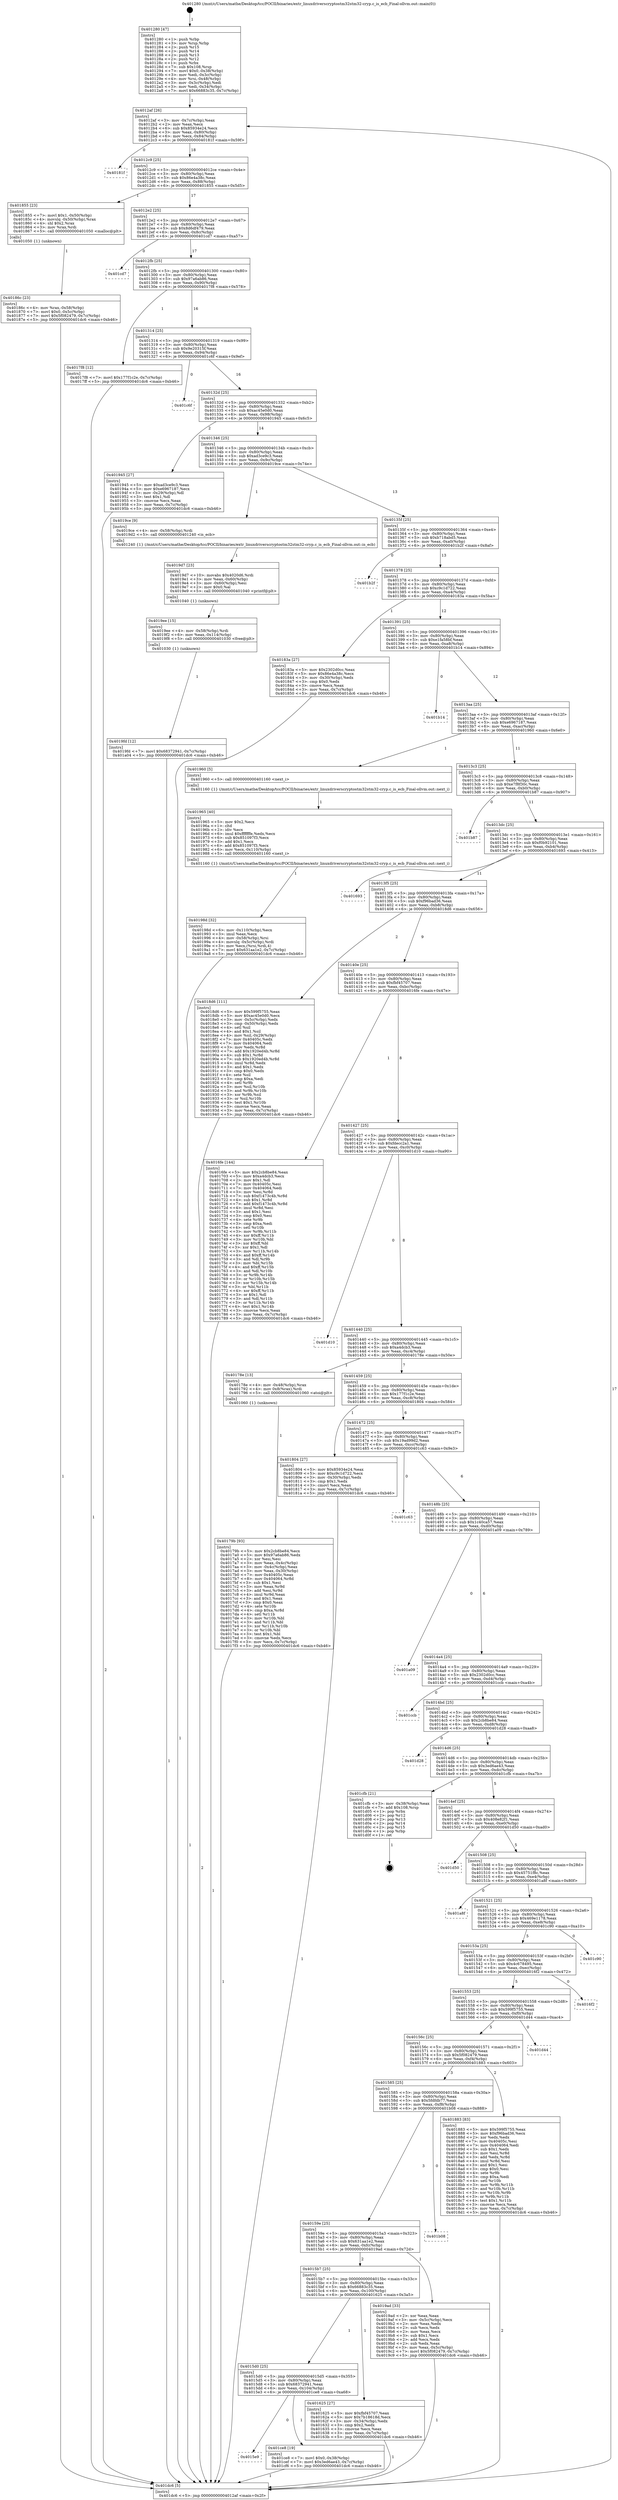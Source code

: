 digraph "0x401280" {
  label = "0x401280 (/mnt/c/Users/mathe/Desktop/tcc/POCII/binaries/extr_linuxdriverscryptostm32stm32-cryp.c_is_ecb_Final-ollvm.out::main(0))"
  labelloc = "t"
  node[shape=record]

  Entry [label="",width=0.3,height=0.3,shape=circle,fillcolor=black,style=filled]
  "0x4012af" [label="{
     0x4012af [26]\l
     | [instrs]\l
     &nbsp;&nbsp;0x4012af \<+3\>: mov -0x7c(%rbp),%eax\l
     &nbsp;&nbsp;0x4012b2 \<+2\>: mov %eax,%ecx\l
     &nbsp;&nbsp;0x4012b4 \<+6\>: sub $0x85934e24,%ecx\l
     &nbsp;&nbsp;0x4012ba \<+3\>: mov %eax,-0x80(%rbp)\l
     &nbsp;&nbsp;0x4012bd \<+6\>: mov %ecx,-0x84(%rbp)\l
     &nbsp;&nbsp;0x4012c3 \<+6\>: je 000000000040181f \<main+0x59f\>\l
  }"]
  "0x40181f" [label="{
     0x40181f\l
  }", style=dashed]
  "0x4012c9" [label="{
     0x4012c9 [25]\l
     | [instrs]\l
     &nbsp;&nbsp;0x4012c9 \<+5\>: jmp 00000000004012ce \<main+0x4e\>\l
     &nbsp;&nbsp;0x4012ce \<+3\>: mov -0x80(%rbp),%eax\l
     &nbsp;&nbsp;0x4012d1 \<+5\>: sub $0x86e4a38c,%eax\l
     &nbsp;&nbsp;0x4012d6 \<+6\>: mov %eax,-0x88(%rbp)\l
     &nbsp;&nbsp;0x4012dc \<+6\>: je 0000000000401855 \<main+0x5d5\>\l
  }"]
  Exit [label="",width=0.3,height=0.3,shape=circle,fillcolor=black,style=filled,peripheries=2]
  "0x401855" [label="{
     0x401855 [23]\l
     | [instrs]\l
     &nbsp;&nbsp;0x401855 \<+7\>: movl $0x1,-0x50(%rbp)\l
     &nbsp;&nbsp;0x40185c \<+4\>: movslq -0x50(%rbp),%rax\l
     &nbsp;&nbsp;0x401860 \<+4\>: shl $0x2,%rax\l
     &nbsp;&nbsp;0x401864 \<+3\>: mov %rax,%rdi\l
     &nbsp;&nbsp;0x401867 \<+5\>: call 0000000000401050 \<malloc@plt\>\l
     | [calls]\l
     &nbsp;&nbsp;0x401050 \{1\} (unknown)\l
  }"]
  "0x4012e2" [label="{
     0x4012e2 [25]\l
     | [instrs]\l
     &nbsp;&nbsp;0x4012e2 \<+5\>: jmp 00000000004012e7 \<main+0x67\>\l
     &nbsp;&nbsp;0x4012e7 \<+3\>: mov -0x80(%rbp),%eax\l
     &nbsp;&nbsp;0x4012ea \<+5\>: sub $0x8d6df479,%eax\l
     &nbsp;&nbsp;0x4012ef \<+6\>: mov %eax,-0x8c(%rbp)\l
     &nbsp;&nbsp;0x4012f5 \<+6\>: je 0000000000401cd7 \<main+0xa57\>\l
  }"]
  "0x4015e9" [label="{
     0x4015e9\l
  }", style=dashed]
  "0x401cd7" [label="{
     0x401cd7\l
  }", style=dashed]
  "0x4012fb" [label="{
     0x4012fb [25]\l
     | [instrs]\l
     &nbsp;&nbsp;0x4012fb \<+5\>: jmp 0000000000401300 \<main+0x80\>\l
     &nbsp;&nbsp;0x401300 \<+3\>: mov -0x80(%rbp),%eax\l
     &nbsp;&nbsp;0x401303 \<+5\>: sub $0x97a6ab86,%eax\l
     &nbsp;&nbsp;0x401308 \<+6\>: mov %eax,-0x90(%rbp)\l
     &nbsp;&nbsp;0x40130e \<+6\>: je 00000000004017f8 \<main+0x578\>\l
  }"]
  "0x401ce8" [label="{
     0x401ce8 [19]\l
     | [instrs]\l
     &nbsp;&nbsp;0x401ce8 \<+7\>: movl $0x0,-0x38(%rbp)\l
     &nbsp;&nbsp;0x401cef \<+7\>: movl $0x3ed6ae43,-0x7c(%rbp)\l
     &nbsp;&nbsp;0x401cf6 \<+5\>: jmp 0000000000401dc6 \<main+0xb46\>\l
  }"]
  "0x4017f8" [label="{
     0x4017f8 [12]\l
     | [instrs]\l
     &nbsp;&nbsp;0x4017f8 \<+7\>: movl $0x177f1c2e,-0x7c(%rbp)\l
     &nbsp;&nbsp;0x4017ff \<+5\>: jmp 0000000000401dc6 \<main+0xb46\>\l
  }"]
  "0x401314" [label="{
     0x401314 [25]\l
     | [instrs]\l
     &nbsp;&nbsp;0x401314 \<+5\>: jmp 0000000000401319 \<main+0x99\>\l
     &nbsp;&nbsp;0x401319 \<+3\>: mov -0x80(%rbp),%eax\l
     &nbsp;&nbsp;0x40131c \<+5\>: sub $0x9e20315f,%eax\l
     &nbsp;&nbsp;0x401321 \<+6\>: mov %eax,-0x94(%rbp)\l
     &nbsp;&nbsp;0x401327 \<+6\>: je 0000000000401c6f \<main+0x9ef\>\l
  }"]
  "0x4019fd" [label="{
     0x4019fd [12]\l
     | [instrs]\l
     &nbsp;&nbsp;0x4019fd \<+7\>: movl $0x68372941,-0x7c(%rbp)\l
     &nbsp;&nbsp;0x401a04 \<+5\>: jmp 0000000000401dc6 \<main+0xb46\>\l
  }"]
  "0x401c6f" [label="{
     0x401c6f\l
  }", style=dashed]
  "0x40132d" [label="{
     0x40132d [25]\l
     | [instrs]\l
     &nbsp;&nbsp;0x40132d \<+5\>: jmp 0000000000401332 \<main+0xb2\>\l
     &nbsp;&nbsp;0x401332 \<+3\>: mov -0x80(%rbp),%eax\l
     &nbsp;&nbsp;0x401335 \<+5\>: sub $0xac45e0d0,%eax\l
     &nbsp;&nbsp;0x40133a \<+6\>: mov %eax,-0x98(%rbp)\l
     &nbsp;&nbsp;0x401340 \<+6\>: je 0000000000401945 \<main+0x6c5\>\l
  }"]
  "0x4019ee" [label="{
     0x4019ee [15]\l
     | [instrs]\l
     &nbsp;&nbsp;0x4019ee \<+4\>: mov -0x58(%rbp),%rdi\l
     &nbsp;&nbsp;0x4019f2 \<+6\>: mov %eax,-0x114(%rbp)\l
     &nbsp;&nbsp;0x4019f8 \<+5\>: call 0000000000401030 \<free@plt\>\l
     | [calls]\l
     &nbsp;&nbsp;0x401030 \{1\} (unknown)\l
  }"]
  "0x401945" [label="{
     0x401945 [27]\l
     | [instrs]\l
     &nbsp;&nbsp;0x401945 \<+5\>: mov $0xad3ce9c3,%eax\l
     &nbsp;&nbsp;0x40194a \<+5\>: mov $0xe6967187,%ecx\l
     &nbsp;&nbsp;0x40194f \<+3\>: mov -0x29(%rbp),%dl\l
     &nbsp;&nbsp;0x401952 \<+3\>: test $0x1,%dl\l
     &nbsp;&nbsp;0x401955 \<+3\>: cmovne %ecx,%eax\l
     &nbsp;&nbsp;0x401958 \<+3\>: mov %eax,-0x7c(%rbp)\l
     &nbsp;&nbsp;0x40195b \<+5\>: jmp 0000000000401dc6 \<main+0xb46\>\l
  }"]
  "0x401346" [label="{
     0x401346 [25]\l
     | [instrs]\l
     &nbsp;&nbsp;0x401346 \<+5\>: jmp 000000000040134b \<main+0xcb\>\l
     &nbsp;&nbsp;0x40134b \<+3\>: mov -0x80(%rbp),%eax\l
     &nbsp;&nbsp;0x40134e \<+5\>: sub $0xad3ce9c3,%eax\l
     &nbsp;&nbsp;0x401353 \<+6\>: mov %eax,-0x9c(%rbp)\l
     &nbsp;&nbsp;0x401359 \<+6\>: je 00000000004019ce \<main+0x74e\>\l
  }"]
  "0x4019d7" [label="{
     0x4019d7 [23]\l
     | [instrs]\l
     &nbsp;&nbsp;0x4019d7 \<+10\>: movabs $0x4020d6,%rdi\l
     &nbsp;&nbsp;0x4019e1 \<+3\>: mov %eax,-0x60(%rbp)\l
     &nbsp;&nbsp;0x4019e4 \<+3\>: mov -0x60(%rbp),%esi\l
     &nbsp;&nbsp;0x4019e7 \<+2\>: mov $0x0,%al\l
     &nbsp;&nbsp;0x4019e9 \<+5\>: call 0000000000401040 \<printf@plt\>\l
     | [calls]\l
     &nbsp;&nbsp;0x401040 \{1\} (unknown)\l
  }"]
  "0x4019ce" [label="{
     0x4019ce [9]\l
     | [instrs]\l
     &nbsp;&nbsp;0x4019ce \<+4\>: mov -0x58(%rbp),%rdi\l
     &nbsp;&nbsp;0x4019d2 \<+5\>: call 0000000000401240 \<is_ecb\>\l
     | [calls]\l
     &nbsp;&nbsp;0x401240 \{1\} (/mnt/c/Users/mathe/Desktop/tcc/POCII/binaries/extr_linuxdriverscryptostm32stm32-cryp.c_is_ecb_Final-ollvm.out::is_ecb)\l
  }"]
  "0x40135f" [label="{
     0x40135f [25]\l
     | [instrs]\l
     &nbsp;&nbsp;0x40135f \<+5\>: jmp 0000000000401364 \<main+0xe4\>\l
     &nbsp;&nbsp;0x401364 \<+3\>: mov -0x80(%rbp),%eax\l
     &nbsp;&nbsp;0x401367 \<+5\>: sub $0xb718abd5,%eax\l
     &nbsp;&nbsp;0x40136c \<+6\>: mov %eax,-0xa0(%rbp)\l
     &nbsp;&nbsp;0x401372 \<+6\>: je 0000000000401b2f \<main+0x8af\>\l
  }"]
  "0x40198d" [label="{
     0x40198d [32]\l
     | [instrs]\l
     &nbsp;&nbsp;0x40198d \<+6\>: mov -0x110(%rbp),%ecx\l
     &nbsp;&nbsp;0x401993 \<+3\>: imul %eax,%ecx\l
     &nbsp;&nbsp;0x401996 \<+4\>: mov -0x58(%rbp),%rsi\l
     &nbsp;&nbsp;0x40199a \<+4\>: movslq -0x5c(%rbp),%rdi\l
     &nbsp;&nbsp;0x40199e \<+3\>: mov %ecx,(%rsi,%rdi,4)\l
     &nbsp;&nbsp;0x4019a1 \<+7\>: movl $0x631aa1e2,-0x7c(%rbp)\l
     &nbsp;&nbsp;0x4019a8 \<+5\>: jmp 0000000000401dc6 \<main+0xb46\>\l
  }"]
  "0x401b2f" [label="{
     0x401b2f\l
  }", style=dashed]
  "0x401378" [label="{
     0x401378 [25]\l
     | [instrs]\l
     &nbsp;&nbsp;0x401378 \<+5\>: jmp 000000000040137d \<main+0xfd\>\l
     &nbsp;&nbsp;0x40137d \<+3\>: mov -0x80(%rbp),%eax\l
     &nbsp;&nbsp;0x401380 \<+5\>: sub $0xc9c1d722,%eax\l
     &nbsp;&nbsp;0x401385 \<+6\>: mov %eax,-0xa4(%rbp)\l
     &nbsp;&nbsp;0x40138b \<+6\>: je 000000000040183a \<main+0x5ba\>\l
  }"]
  "0x401965" [label="{
     0x401965 [40]\l
     | [instrs]\l
     &nbsp;&nbsp;0x401965 \<+5\>: mov $0x2,%ecx\l
     &nbsp;&nbsp;0x40196a \<+1\>: cltd\l
     &nbsp;&nbsp;0x40196b \<+2\>: idiv %ecx\l
     &nbsp;&nbsp;0x40196d \<+6\>: imul $0xfffffffe,%edx,%ecx\l
     &nbsp;&nbsp;0x401973 \<+6\>: sub $0x851097f3,%ecx\l
     &nbsp;&nbsp;0x401979 \<+3\>: add $0x1,%ecx\l
     &nbsp;&nbsp;0x40197c \<+6\>: add $0x851097f3,%ecx\l
     &nbsp;&nbsp;0x401982 \<+6\>: mov %ecx,-0x110(%rbp)\l
     &nbsp;&nbsp;0x401988 \<+5\>: call 0000000000401160 \<next_i\>\l
     | [calls]\l
     &nbsp;&nbsp;0x401160 \{1\} (/mnt/c/Users/mathe/Desktop/tcc/POCII/binaries/extr_linuxdriverscryptostm32stm32-cryp.c_is_ecb_Final-ollvm.out::next_i)\l
  }"]
  "0x40183a" [label="{
     0x40183a [27]\l
     | [instrs]\l
     &nbsp;&nbsp;0x40183a \<+5\>: mov $0x2302d0cc,%eax\l
     &nbsp;&nbsp;0x40183f \<+5\>: mov $0x86e4a38c,%ecx\l
     &nbsp;&nbsp;0x401844 \<+3\>: mov -0x30(%rbp),%edx\l
     &nbsp;&nbsp;0x401847 \<+3\>: cmp $0x0,%edx\l
     &nbsp;&nbsp;0x40184a \<+3\>: cmove %ecx,%eax\l
     &nbsp;&nbsp;0x40184d \<+3\>: mov %eax,-0x7c(%rbp)\l
     &nbsp;&nbsp;0x401850 \<+5\>: jmp 0000000000401dc6 \<main+0xb46\>\l
  }"]
  "0x401391" [label="{
     0x401391 [25]\l
     | [instrs]\l
     &nbsp;&nbsp;0x401391 \<+5\>: jmp 0000000000401396 \<main+0x116\>\l
     &nbsp;&nbsp;0x401396 \<+3\>: mov -0x80(%rbp),%eax\l
     &nbsp;&nbsp;0x401399 \<+5\>: sub $0xe1fa58bf,%eax\l
     &nbsp;&nbsp;0x40139e \<+6\>: mov %eax,-0xa8(%rbp)\l
     &nbsp;&nbsp;0x4013a4 \<+6\>: je 0000000000401b14 \<main+0x894\>\l
  }"]
  "0x40186c" [label="{
     0x40186c [23]\l
     | [instrs]\l
     &nbsp;&nbsp;0x40186c \<+4\>: mov %rax,-0x58(%rbp)\l
     &nbsp;&nbsp;0x401870 \<+7\>: movl $0x0,-0x5c(%rbp)\l
     &nbsp;&nbsp;0x401877 \<+7\>: movl $0x5f082479,-0x7c(%rbp)\l
     &nbsp;&nbsp;0x40187e \<+5\>: jmp 0000000000401dc6 \<main+0xb46\>\l
  }"]
  "0x401b14" [label="{
     0x401b14\l
  }", style=dashed]
  "0x4013aa" [label="{
     0x4013aa [25]\l
     | [instrs]\l
     &nbsp;&nbsp;0x4013aa \<+5\>: jmp 00000000004013af \<main+0x12f\>\l
     &nbsp;&nbsp;0x4013af \<+3\>: mov -0x80(%rbp),%eax\l
     &nbsp;&nbsp;0x4013b2 \<+5\>: sub $0xe6967187,%eax\l
     &nbsp;&nbsp;0x4013b7 \<+6\>: mov %eax,-0xac(%rbp)\l
     &nbsp;&nbsp;0x4013bd \<+6\>: je 0000000000401960 \<main+0x6e0\>\l
  }"]
  "0x40179b" [label="{
     0x40179b [93]\l
     | [instrs]\l
     &nbsp;&nbsp;0x40179b \<+5\>: mov $0x2cb8be84,%ecx\l
     &nbsp;&nbsp;0x4017a0 \<+5\>: mov $0x97a6ab86,%edx\l
     &nbsp;&nbsp;0x4017a5 \<+2\>: xor %esi,%esi\l
     &nbsp;&nbsp;0x4017a7 \<+3\>: mov %eax,-0x4c(%rbp)\l
     &nbsp;&nbsp;0x4017aa \<+3\>: mov -0x4c(%rbp),%eax\l
     &nbsp;&nbsp;0x4017ad \<+3\>: mov %eax,-0x30(%rbp)\l
     &nbsp;&nbsp;0x4017b0 \<+7\>: mov 0x40405c,%eax\l
     &nbsp;&nbsp;0x4017b7 \<+8\>: mov 0x404064,%r8d\l
     &nbsp;&nbsp;0x4017bf \<+3\>: sub $0x1,%esi\l
     &nbsp;&nbsp;0x4017c2 \<+3\>: mov %eax,%r9d\l
     &nbsp;&nbsp;0x4017c5 \<+3\>: add %esi,%r9d\l
     &nbsp;&nbsp;0x4017c8 \<+4\>: imul %r9d,%eax\l
     &nbsp;&nbsp;0x4017cc \<+3\>: and $0x1,%eax\l
     &nbsp;&nbsp;0x4017cf \<+3\>: cmp $0x0,%eax\l
     &nbsp;&nbsp;0x4017d2 \<+4\>: sete %r10b\l
     &nbsp;&nbsp;0x4017d6 \<+4\>: cmp $0xa,%r8d\l
     &nbsp;&nbsp;0x4017da \<+4\>: setl %r11b\l
     &nbsp;&nbsp;0x4017de \<+3\>: mov %r10b,%bl\l
     &nbsp;&nbsp;0x4017e1 \<+3\>: and %r11b,%bl\l
     &nbsp;&nbsp;0x4017e4 \<+3\>: xor %r11b,%r10b\l
     &nbsp;&nbsp;0x4017e7 \<+3\>: or %r10b,%bl\l
     &nbsp;&nbsp;0x4017ea \<+3\>: test $0x1,%bl\l
     &nbsp;&nbsp;0x4017ed \<+3\>: cmovne %edx,%ecx\l
     &nbsp;&nbsp;0x4017f0 \<+3\>: mov %ecx,-0x7c(%rbp)\l
     &nbsp;&nbsp;0x4017f3 \<+5\>: jmp 0000000000401dc6 \<main+0xb46\>\l
  }"]
  "0x401960" [label="{
     0x401960 [5]\l
     | [instrs]\l
     &nbsp;&nbsp;0x401960 \<+5\>: call 0000000000401160 \<next_i\>\l
     | [calls]\l
     &nbsp;&nbsp;0x401160 \{1\} (/mnt/c/Users/mathe/Desktop/tcc/POCII/binaries/extr_linuxdriverscryptostm32stm32-cryp.c_is_ecb_Final-ollvm.out::next_i)\l
  }"]
  "0x4013c3" [label="{
     0x4013c3 [25]\l
     | [instrs]\l
     &nbsp;&nbsp;0x4013c3 \<+5\>: jmp 00000000004013c8 \<main+0x148\>\l
     &nbsp;&nbsp;0x4013c8 \<+3\>: mov -0x80(%rbp),%eax\l
     &nbsp;&nbsp;0x4013cb \<+5\>: sub $0xe7f8f30c,%eax\l
     &nbsp;&nbsp;0x4013d0 \<+6\>: mov %eax,-0xb0(%rbp)\l
     &nbsp;&nbsp;0x4013d6 \<+6\>: je 0000000000401b87 \<main+0x907\>\l
  }"]
  "0x401280" [label="{
     0x401280 [47]\l
     | [instrs]\l
     &nbsp;&nbsp;0x401280 \<+1\>: push %rbp\l
     &nbsp;&nbsp;0x401281 \<+3\>: mov %rsp,%rbp\l
     &nbsp;&nbsp;0x401284 \<+2\>: push %r15\l
     &nbsp;&nbsp;0x401286 \<+2\>: push %r14\l
     &nbsp;&nbsp;0x401288 \<+2\>: push %r13\l
     &nbsp;&nbsp;0x40128a \<+2\>: push %r12\l
     &nbsp;&nbsp;0x40128c \<+1\>: push %rbx\l
     &nbsp;&nbsp;0x40128d \<+7\>: sub $0x108,%rsp\l
     &nbsp;&nbsp;0x401294 \<+7\>: movl $0x0,-0x38(%rbp)\l
     &nbsp;&nbsp;0x40129b \<+3\>: mov %edi,-0x3c(%rbp)\l
     &nbsp;&nbsp;0x40129e \<+4\>: mov %rsi,-0x48(%rbp)\l
     &nbsp;&nbsp;0x4012a2 \<+3\>: mov -0x3c(%rbp),%edi\l
     &nbsp;&nbsp;0x4012a5 \<+3\>: mov %edi,-0x34(%rbp)\l
     &nbsp;&nbsp;0x4012a8 \<+7\>: movl $0x66883c35,-0x7c(%rbp)\l
  }"]
  "0x401b87" [label="{
     0x401b87\l
  }", style=dashed]
  "0x4013dc" [label="{
     0x4013dc [25]\l
     | [instrs]\l
     &nbsp;&nbsp;0x4013dc \<+5\>: jmp 00000000004013e1 \<main+0x161\>\l
     &nbsp;&nbsp;0x4013e1 \<+3\>: mov -0x80(%rbp),%eax\l
     &nbsp;&nbsp;0x4013e4 \<+5\>: sub $0xf0b92101,%eax\l
     &nbsp;&nbsp;0x4013e9 \<+6\>: mov %eax,-0xb4(%rbp)\l
     &nbsp;&nbsp;0x4013ef \<+6\>: je 0000000000401693 \<main+0x413\>\l
  }"]
  "0x401dc6" [label="{
     0x401dc6 [5]\l
     | [instrs]\l
     &nbsp;&nbsp;0x401dc6 \<+5\>: jmp 00000000004012af \<main+0x2f\>\l
  }"]
  "0x401693" [label="{
     0x401693\l
  }", style=dashed]
  "0x4013f5" [label="{
     0x4013f5 [25]\l
     | [instrs]\l
     &nbsp;&nbsp;0x4013f5 \<+5\>: jmp 00000000004013fa \<main+0x17a\>\l
     &nbsp;&nbsp;0x4013fa \<+3\>: mov -0x80(%rbp),%eax\l
     &nbsp;&nbsp;0x4013fd \<+5\>: sub $0xf96bad36,%eax\l
     &nbsp;&nbsp;0x401402 \<+6\>: mov %eax,-0xb8(%rbp)\l
     &nbsp;&nbsp;0x401408 \<+6\>: je 00000000004018d6 \<main+0x656\>\l
  }"]
  "0x4015d0" [label="{
     0x4015d0 [25]\l
     | [instrs]\l
     &nbsp;&nbsp;0x4015d0 \<+5\>: jmp 00000000004015d5 \<main+0x355\>\l
     &nbsp;&nbsp;0x4015d5 \<+3\>: mov -0x80(%rbp),%eax\l
     &nbsp;&nbsp;0x4015d8 \<+5\>: sub $0x68372941,%eax\l
     &nbsp;&nbsp;0x4015dd \<+6\>: mov %eax,-0x104(%rbp)\l
     &nbsp;&nbsp;0x4015e3 \<+6\>: je 0000000000401ce8 \<main+0xa68\>\l
  }"]
  "0x4018d6" [label="{
     0x4018d6 [111]\l
     | [instrs]\l
     &nbsp;&nbsp;0x4018d6 \<+5\>: mov $0x599f5755,%eax\l
     &nbsp;&nbsp;0x4018db \<+5\>: mov $0xac45e0d0,%ecx\l
     &nbsp;&nbsp;0x4018e0 \<+3\>: mov -0x5c(%rbp),%edx\l
     &nbsp;&nbsp;0x4018e3 \<+3\>: cmp -0x50(%rbp),%edx\l
     &nbsp;&nbsp;0x4018e6 \<+4\>: setl %sil\l
     &nbsp;&nbsp;0x4018ea \<+4\>: and $0x1,%sil\l
     &nbsp;&nbsp;0x4018ee \<+4\>: mov %sil,-0x29(%rbp)\l
     &nbsp;&nbsp;0x4018f2 \<+7\>: mov 0x40405c,%edx\l
     &nbsp;&nbsp;0x4018f9 \<+7\>: mov 0x404064,%edi\l
     &nbsp;&nbsp;0x401900 \<+3\>: mov %edx,%r8d\l
     &nbsp;&nbsp;0x401903 \<+7\>: add $0x1920ed4b,%r8d\l
     &nbsp;&nbsp;0x40190a \<+4\>: sub $0x1,%r8d\l
     &nbsp;&nbsp;0x40190e \<+7\>: sub $0x1920ed4b,%r8d\l
     &nbsp;&nbsp;0x401915 \<+4\>: imul %r8d,%edx\l
     &nbsp;&nbsp;0x401919 \<+3\>: and $0x1,%edx\l
     &nbsp;&nbsp;0x40191c \<+3\>: cmp $0x0,%edx\l
     &nbsp;&nbsp;0x40191f \<+4\>: sete %sil\l
     &nbsp;&nbsp;0x401923 \<+3\>: cmp $0xa,%edi\l
     &nbsp;&nbsp;0x401926 \<+4\>: setl %r9b\l
     &nbsp;&nbsp;0x40192a \<+3\>: mov %sil,%r10b\l
     &nbsp;&nbsp;0x40192d \<+3\>: and %r9b,%r10b\l
     &nbsp;&nbsp;0x401930 \<+3\>: xor %r9b,%sil\l
     &nbsp;&nbsp;0x401933 \<+3\>: or %sil,%r10b\l
     &nbsp;&nbsp;0x401936 \<+4\>: test $0x1,%r10b\l
     &nbsp;&nbsp;0x40193a \<+3\>: cmovne %ecx,%eax\l
     &nbsp;&nbsp;0x40193d \<+3\>: mov %eax,-0x7c(%rbp)\l
     &nbsp;&nbsp;0x401940 \<+5\>: jmp 0000000000401dc6 \<main+0xb46\>\l
  }"]
  "0x40140e" [label="{
     0x40140e [25]\l
     | [instrs]\l
     &nbsp;&nbsp;0x40140e \<+5\>: jmp 0000000000401413 \<main+0x193\>\l
     &nbsp;&nbsp;0x401413 \<+3\>: mov -0x80(%rbp),%eax\l
     &nbsp;&nbsp;0x401416 \<+5\>: sub $0xfbf45707,%eax\l
     &nbsp;&nbsp;0x40141b \<+6\>: mov %eax,-0xbc(%rbp)\l
     &nbsp;&nbsp;0x401421 \<+6\>: je 00000000004016fe \<main+0x47e\>\l
  }"]
  "0x401625" [label="{
     0x401625 [27]\l
     | [instrs]\l
     &nbsp;&nbsp;0x401625 \<+5\>: mov $0xfbf45707,%eax\l
     &nbsp;&nbsp;0x40162a \<+5\>: mov $0x7b18618d,%ecx\l
     &nbsp;&nbsp;0x40162f \<+3\>: mov -0x34(%rbp),%edx\l
     &nbsp;&nbsp;0x401632 \<+3\>: cmp $0x2,%edx\l
     &nbsp;&nbsp;0x401635 \<+3\>: cmovne %ecx,%eax\l
     &nbsp;&nbsp;0x401638 \<+3\>: mov %eax,-0x7c(%rbp)\l
     &nbsp;&nbsp;0x40163b \<+5\>: jmp 0000000000401dc6 \<main+0xb46\>\l
  }"]
  "0x4016fe" [label="{
     0x4016fe [144]\l
     | [instrs]\l
     &nbsp;&nbsp;0x4016fe \<+5\>: mov $0x2cb8be84,%eax\l
     &nbsp;&nbsp;0x401703 \<+5\>: mov $0xa4dcb3,%ecx\l
     &nbsp;&nbsp;0x401708 \<+2\>: mov $0x1,%dl\l
     &nbsp;&nbsp;0x40170a \<+7\>: mov 0x40405c,%esi\l
     &nbsp;&nbsp;0x401711 \<+7\>: mov 0x404064,%edi\l
     &nbsp;&nbsp;0x401718 \<+3\>: mov %esi,%r8d\l
     &nbsp;&nbsp;0x40171b \<+7\>: sub $0xf1473c4b,%r8d\l
     &nbsp;&nbsp;0x401722 \<+4\>: sub $0x1,%r8d\l
     &nbsp;&nbsp;0x401726 \<+7\>: add $0xf1473c4b,%r8d\l
     &nbsp;&nbsp;0x40172d \<+4\>: imul %r8d,%esi\l
     &nbsp;&nbsp;0x401731 \<+3\>: and $0x1,%esi\l
     &nbsp;&nbsp;0x401734 \<+3\>: cmp $0x0,%esi\l
     &nbsp;&nbsp;0x401737 \<+4\>: sete %r9b\l
     &nbsp;&nbsp;0x40173b \<+3\>: cmp $0xa,%edi\l
     &nbsp;&nbsp;0x40173e \<+4\>: setl %r10b\l
     &nbsp;&nbsp;0x401742 \<+3\>: mov %r9b,%r11b\l
     &nbsp;&nbsp;0x401745 \<+4\>: xor $0xff,%r11b\l
     &nbsp;&nbsp;0x401749 \<+3\>: mov %r10b,%bl\l
     &nbsp;&nbsp;0x40174c \<+3\>: xor $0xff,%bl\l
     &nbsp;&nbsp;0x40174f \<+3\>: xor $0x1,%dl\l
     &nbsp;&nbsp;0x401752 \<+3\>: mov %r11b,%r14b\l
     &nbsp;&nbsp;0x401755 \<+4\>: and $0xff,%r14b\l
     &nbsp;&nbsp;0x401759 \<+3\>: and %dl,%r9b\l
     &nbsp;&nbsp;0x40175c \<+3\>: mov %bl,%r15b\l
     &nbsp;&nbsp;0x40175f \<+4\>: and $0xff,%r15b\l
     &nbsp;&nbsp;0x401763 \<+3\>: and %dl,%r10b\l
     &nbsp;&nbsp;0x401766 \<+3\>: or %r9b,%r14b\l
     &nbsp;&nbsp;0x401769 \<+3\>: or %r10b,%r15b\l
     &nbsp;&nbsp;0x40176c \<+3\>: xor %r15b,%r14b\l
     &nbsp;&nbsp;0x40176f \<+3\>: or %bl,%r11b\l
     &nbsp;&nbsp;0x401772 \<+4\>: xor $0xff,%r11b\l
     &nbsp;&nbsp;0x401776 \<+3\>: or $0x1,%dl\l
     &nbsp;&nbsp;0x401779 \<+3\>: and %dl,%r11b\l
     &nbsp;&nbsp;0x40177c \<+3\>: or %r11b,%r14b\l
     &nbsp;&nbsp;0x40177f \<+4\>: test $0x1,%r14b\l
     &nbsp;&nbsp;0x401783 \<+3\>: cmovne %ecx,%eax\l
     &nbsp;&nbsp;0x401786 \<+3\>: mov %eax,-0x7c(%rbp)\l
     &nbsp;&nbsp;0x401789 \<+5\>: jmp 0000000000401dc6 \<main+0xb46\>\l
  }"]
  "0x401427" [label="{
     0x401427 [25]\l
     | [instrs]\l
     &nbsp;&nbsp;0x401427 \<+5\>: jmp 000000000040142c \<main+0x1ac\>\l
     &nbsp;&nbsp;0x40142c \<+3\>: mov -0x80(%rbp),%eax\l
     &nbsp;&nbsp;0x40142f \<+5\>: sub $0xfdecc2a1,%eax\l
     &nbsp;&nbsp;0x401434 \<+6\>: mov %eax,-0xc0(%rbp)\l
     &nbsp;&nbsp;0x40143a \<+6\>: je 0000000000401d10 \<main+0xa90\>\l
  }"]
  "0x4015b7" [label="{
     0x4015b7 [25]\l
     | [instrs]\l
     &nbsp;&nbsp;0x4015b7 \<+5\>: jmp 00000000004015bc \<main+0x33c\>\l
     &nbsp;&nbsp;0x4015bc \<+3\>: mov -0x80(%rbp),%eax\l
     &nbsp;&nbsp;0x4015bf \<+5\>: sub $0x66883c35,%eax\l
     &nbsp;&nbsp;0x4015c4 \<+6\>: mov %eax,-0x100(%rbp)\l
     &nbsp;&nbsp;0x4015ca \<+6\>: je 0000000000401625 \<main+0x3a5\>\l
  }"]
  "0x401d10" [label="{
     0x401d10\l
  }", style=dashed]
  "0x401440" [label="{
     0x401440 [25]\l
     | [instrs]\l
     &nbsp;&nbsp;0x401440 \<+5\>: jmp 0000000000401445 \<main+0x1c5\>\l
     &nbsp;&nbsp;0x401445 \<+3\>: mov -0x80(%rbp),%eax\l
     &nbsp;&nbsp;0x401448 \<+5\>: sub $0xa4dcb3,%eax\l
     &nbsp;&nbsp;0x40144d \<+6\>: mov %eax,-0xc4(%rbp)\l
     &nbsp;&nbsp;0x401453 \<+6\>: je 000000000040178e \<main+0x50e\>\l
  }"]
  "0x4019ad" [label="{
     0x4019ad [33]\l
     | [instrs]\l
     &nbsp;&nbsp;0x4019ad \<+2\>: xor %eax,%eax\l
     &nbsp;&nbsp;0x4019af \<+3\>: mov -0x5c(%rbp),%ecx\l
     &nbsp;&nbsp;0x4019b2 \<+2\>: mov %eax,%edx\l
     &nbsp;&nbsp;0x4019b4 \<+2\>: sub %ecx,%edx\l
     &nbsp;&nbsp;0x4019b6 \<+2\>: mov %eax,%ecx\l
     &nbsp;&nbsp;0x4019b8 \<+3\>: sub $0x1,%ecx\l
     &nbsp;&nbsp;0x4019bb \<+2\>: add %ecx,%edx\l
     &nbsp;&nbsp;0x4019bd \<+2\>: sub %edx,%eax\l
     &nbsp;&nbsp;0x4019bf \<+3\>: mov %eax,-0x5c(%rbp)\l
     &nbsp;&nbsp;0x4019c2 \<+7\>: movl $0x5f082479,-0x7c(%rbp)\l
     &nbsp;&nbsp;0x4019c9 \<+5\>: jmp 0000000000401dc6 \<main+0xb46\>\l
  }"]
  "0x40178e" [label="{
     0x40178e [13]\l
     | [instrs]\l
     &nbsp;&nbsp;0x40178e \<+4\>: mov -0x48(%rbp),%rax\l
     &nbsp;&nbsp;0x401792 \<+4\>: mov 0x8(%rax),%rdi\l
     &nbsp;&nbsp;0x401796 \<+5\>: call 0000000000401060 \<atoi@plt\>\l
     | [calls]\l
     &nbsp;&nbsp;0x401060 \{1\} (unknown)\l
  }"]
  "0x401459" [label="{
     0x401459 [25]\l
     | [instrs]\l
     &nbsp;&nbsp;0x401459 \<+5\>: jmp 000000000040145e \<main+0x1de\>\l
     &nbsp;&nbsp;0x40145e \<+3\>: mov -0x80(%rbp),%eax\l
     &nbsp;&nbsp;0x401461 \<+5\>: sub $0x177f1c2e,%eax\l
     &nbsp;&nbsp;0x401466 \<+6\>: mov %eax,-0xc8(%rbp)\l
     &nbsp;&nbsp;0x40146c \<+6\>: je 0000000000401804 \<main+0x584\>\l
  }"]
  "0x40159e" [label="{
     0x40159e [25]\l
     | [instrs]\l
     &nbsp;&nbsp;0x40159e \<+5\>: jmp 00000000004015a3 \<main+0x323\>\l
     &nbsp;&nbsp;0x4015a3 \<+3\>: mov -0x80(%rbp),%eax\l
     &nbsp;&nbsp;0x4015a6 \<+5\>: sub $0x631aa1e2,%eax\l
     &nbsp;&nbsp;0x4015ab \<+6\>: mov %eax,-0xfc(%rbp)\l
     &nbsp;&nbsp;0x4015b1 \<+6\>: je 00000000004019ad \<main+0x72d\>\l
  }"]
  "0x401804" [label="{
     0x401804 [27]\l
     | [instrs]\l
     &nbsp;&nbsp;0x401804 \<+5\>: mov $0x85934e24,%eax\l
     &nbsp;&nbsp;0x401809 \<+5\>: mov $0xc9c1d722,%ecx\l
     &nbsp;&nbsp;0x40180e \<+3\>: mov -0x30(%rbp),%edx\l
     &nbsp;&nbsp;0x401811 \<+3\>: cmp $0x1,%edx\l
     &nbsp;&nbsp;0x401814 \<+3\>: cmovl %ecx,%eax\l
     &nbsp;&nbsp;0x401817 \<+3\>: mov %eax,-0x7c(%rbp)\l
     &nbsp;&nbsp;0x40181a \<+5\>: jmp 0000000000401dc6 \<main+0xb46\>\l
  }"]
  "0x401472" [label="{
     0x401472 [25]\l
     | [instrs]\l
     &nbsp;&nbsp;0x401472 \<+5\>: jmp 0000000000401477 \<main+0x1f7\>\l
     &nbsp;&nbsp;0x401477 \<+3\>: mov -0x80(%rbp),%eax\l
     &nbsp;&nbsp;0x40147a \<+5\>: sub $0x19ad99d2,%eax\l
     &nbsp;&nbsp;0x40147f \<+6\>: mov %eax,-0xcc(%rbp)\l
     &nbsp;&nbsp;0x401485 \<+6\>: je 0000000000401c63 \<main+0x9e3\>\l
  }"]
  "0x401b08" [label="{
     0x401b08\l
  }", style=dashed]
  "0x401c63" [label="{
     0x401c63\l
  }", style=dashed]
  "0x40148b" [label="{
     0x40148b [25]\l
     | [instrs]\l
     &nbsp;&nbsp;0x40148b \<+5\>: jmp 0000000000401490 \<main+0x210\>\l
     &nbsp;&nbsp;0x401490 \<+3\>: mov -0x80(%rbp),%eax\l
     &nbsp;&nbsp;0x401493 \<+5\>: sub $0x1c40ca57,%eax\l
     &nbsp;&nbsp;0x401498 \<+6\>: mov %eax,-0xd0(%rbp)\l
     &nbsp;&nbsp;0x40149e \<+6\>: je 0000000000401a09 \<main+0x789\>\l
  }"]
  "0x401585" [label="{
     0x401585 [25]\l
     | [instrs]\l
     &nbsp;&nbsp;0x401585 \<+5\>: jmp 000000000040158a \<main+0x30a\>\l
     &nbsp;&nbsp;0x40158a \<+3\>: mov -0x80(%rbp),%eax\l
     &nbsp;&nbsp;0x40158d \<+5\>: sub $0x5fdfdb77,%eax\l
     &nbsp;&nbsp;0x401592 \<+6\>: mov %eax,-0xf8(%rbp)\l
     &nbsp;&nbsp;0x401598 \<+6\>: je 0000000000401b08 \<main+0x888\>\l
  }"]
  "0x401a09" [label="{
     0x401a09\l
  }", style=dashed]
  "0x4014a4" [label="{
     0x4014a4 [25]\l
     | [instrs]\l
     &nbsp;&nbsp;0x4014a4 \<+5\>: jmp 00000000004014a9 \<main+0x229\>\l
     &nbsp;&nbsp;0x4014a9 \<+3\>: mov -0x80(%rbp),%eax\l
     &nbsp;&nbsp;0x4014ac \<+5\>: sub $0x2302d0cc,%eax\l
     &nbsp;&nbsp;0x4014b1 \<+6\>: mov %eax,-0xd4(%rbp)\l
     &nbsp;&nbsp;0x4014b7 \<+6\>: je 0000000000401ccb \<main+0xa4b\>\l
  }"]
  "0x401883" [label="{
     0x401883 [83]\l
     | [instrs]\l
     &nbsp;&nbsp;0x401883 \<+5\>: mov $0x599f5755,%eax\l
     &nbsp;&nbsp;0x401888 \<+5\>: mov $0xf96bad36,%ecx\l
     &nbsp;&nbsp;0x40188d \<+2\>: xor %edx,%edx\l
     &nbsp;&nbsp;0x40188f \<+7\>: mov 0x40405c,%esi\l
     &nbsp;&nbsp;0x401896 \<+7\>: mov 0x404064,%edi\l
     &nbsp;&nbsp;0x40189d \<+3\>: sub $0x1,%edx\l
     &nbsp;&nbsp;0x4018a0 \<+3\>: mov %esi,%r8d\l
     &nbsp;&nbsp;0x4018a3 \<+3\>: add %edx,%r8d\l
     &nbsp;&nbsp;0x4018a6 \<+4\>: imul %r8d,%esi\l
     &nbsp;&nbsp;0x4018aa \<+3\>: and $0x1,%esi\l
     &nbsp;&nbsp;0x4018ad \<+3\>: cmp $0x0,%esi\l
     &nbsp;&nbsp;0x4018b0 \<+4\>: sete %r9b\l
     &nbsp;&nbsp;0x4018b4 \<+3\>: cmp $0xa,%edi\l
     &nbsp;&nbsp;0x4018b7 \<+4\>: setl %r10b\l
     &nbsp;&nbsp;0x4018bb \<+3\>: mov %r9b,%r11b\l
     &nbsp;&nbsp;0x4018be \<+3\>: and %r10b,%r11b\l
     &nbsp;&nbsp;0x4018c1 \<+3\>: xor %r10b,%r9b\l
     &nbsp;&nbsp;0x4018c4 \<+3\>: or %r9b,%r11b\l
     &nbsp;&nbsp;0x4018c7 \<+4\>: test $0x1,%r11b\l
     &nbsp;&nbsp;0x4018cb \<+3\>: cmovne %ecx,%eax\l
     &nbsp;&nbsp;0x4018ce \<+3\>: mov %eax,-0x7c(%rbp)\l
     &nbsp;&nbsp;0x4018d1 \<+5\>: jmp 0000000000401dc6 \<main+0xb46\>\l
  }"]
  "0x401ccb" [label="{
     0x401ccb\l
  }", style=dashed]
  "0x4014bd" [label="{
     0x4014bd [25]\l
     | [instrs]\l
     &nbsp;&nbsp;0x4014bd \<+5\>: jmp 00000000004014c2 \<main+0x242\>\l
     &nbsp;&nbsp;0x4014c2 \<+3\>: mov -0x80(%rbp),%eax\l
     &nbsp;&nbsp;0x4014c5 \<+5\>: sub $0x2cb8be84,%eax\l
     &nbsp;&nbsp;0x4014ca \<+6\>: mov %eax,-0xd8(%rbp)\l
     &nbsp;&nbsp;0x4014d0 \<+6\>: je 0000000000401d28 \<main+0xaa8\>\l
  }"]
  "0x40156c" [label="{
     0x40156c [25]\l
     | [instrs]\l
     &nbsp;&nbsp;0x40156c \<+5\>: jmp 0000000000401571 \<main+0x2f1\>\l
     &nbsp;&nbsp;0x401571 \<+3\>: mov -0x80(%rbp),%eax\l
     &nbsp;&nbsp;0x401574 \<+5\>: sub $0x5f082479,%eax\l
     &nbsp;&nbsp;0x401579 \<+6\>: mov %eax,-0xf4(%rbp)\l
     &nbsp;&nbsp;0x40157f \<+6\>: je 0000000000401883 \<main+0x603\>\l
  }"]
  "0x401d28" [label="{
     0x401d28\l
  }", style=dashed]
  "0x4014d6" [label="{
     0x4014d6 [25]\l
     | [instrs]\l
     &nbsp;&nbsp;0x4014d6 \<+5\>: jmp 00000000004014db \<main+0x25b\>\l
     &nbsp;&nbsp;0x4014db \<+3\>: mov -0x80(%rbp),%eax\l
     &nbsp;&nbsp;0x4014de \<+5\>: sub $0x3ed6ae43,%eax\l
     &nbsp;&nbsp;0x4014e3 \<+6\>: mov %eax,-0xdc(%rbp)\l
     &nbsp;&nbsp;0x4014e9 \<+6\>: je 0000000000401cfb \<main+0xa7b\>\l
  }"]
  "0x401d44" [label="{
     0x401d44\l
  }", style=dashed]
  "0x401cfb" [label="{
     0x401cfb [21]\l
     | [instrs]\l
     &nbsp;&nbsp;0x401cfb \<+3\>: mov -0x38(%rbp),%eax\l
     &nbsp;&nbsp;0x401cfe \<+7\>: add $0x108,%rsp\l
     &nbsp;&nbsp;0x401d05 \<+1\>: pop %rbx\l
     &nbsp;&nbsp;0x401d06 \<+2\>: pop %r12\l
     &nbsp;&nbsp;0x401d08 \<+2\>: pop %r13\l
     &nbsp;&nbsp;0x401d0a \<+2\>: pop %r14\l
     &nbsp;&nbsp;0x401d0c \<+2\>: pop %r15\l
     &nbsp;&nbsp;0x401d0e \<+1\>: pop %rbp\l
     &nbsp;&nbsp;0x401d0f \<+1\>: ret\l
  }"]
  "0x4014ef" [label="{
     0x4014ef [25]\l
     | [instrs]\l
     &nbsp;&nbsp;0x4014ef \<+5\>: jmp 00000000004014f4 \<main+0x274\>\l
     &nbsp;&nbsp;0x4014f4 \<+3\>: mov -0x80(%rbp),%eax\l
     &nbsp;&nbsp;0x4014f7 \<+5\>: sub $0x408e82f1,%eax\l
     &nbsp;&nbsp;0x4014fc \<+6\>: mov %eax,-0xe0(%rbp)\l
     &nbsp;&nbsp;0x401502 \<+6\>: je 0000000000401d50 \<main+0xad0\>\l
  }"]
  "0x401553" [label="{
     0x401553 [25]\l
     | [instrs]\l
     &nbsp;&nbsp;0x401553 \<+5\>: jmp 0000000000401558 \<main+0x2d8\>\l
     &nbsp;&nbsp;0x401558 \<+3\>: mov -0x80(%rbp),%eax\l
     &nbsp;&nbsp;0x40155b \<+5\>: sub $0x599f5755,%eax\l
     &nbsp;&nbsp;0x401560 \<+6\>: mov %eax,-0xf0(%rbp)\l
     &nbsp;&nbsp;0x401566 \<+6\>: je 0000000000401d44 \<main+0xac4\>\l
  }"]
  "0x401d50" [label="{
     0x401d50\l
  }", style=dashed]
  "0x401508" [label="{
     0x401508 [25]\l
     | [instrs]\l
     &nbsp;&nbsp;0x401508 \<+5\>: jmp 000000000040150d \<main+0x28d\>\l
     &nbsp;&nbsp;0x40150d \<+3\>: mov -0x80(%rbp),%eax\l
     &nbsp;&nbsp;0x401510 \<+5\>: sub $0x45751f8c,%eax\l
     &nbsp;&nbsp;0x401515 \<+6\>: mov %eax,-0xe4(%rbp)\l
     &nbsp;&nbsp;0x40151b \<+6\>: je 0000000000401a8f \<main+0x80f\>\l
  }"]
  "0x4016f2" [label="{
     0x4016f2\l
  }", style=dashed]
  "0x401a8f" [label="{
     0x401a8f\l
  }", style=dashed]
  "0x401521" [label="{
     0x401521 [25]\l
     | [instrs]\l
     &nbsp;&nbsp;0x401521 \<+5\>: jmp 0000000000401526 \<main+0x2a6\>\l
     &nbsp;&nbsp;0x401526 \<+3\>: mov -0x80(%rbp),%eax\l
     &nbsp;&nbsp;0x401529 \<+5\>: sub $0x469e1178,%eax\l
     &nbsp;&nbsp;0x40152e \<+6\>: mov %eax,-0xe8(%rbp)\l
     &nbsp;&nbsp;0x401534 \<+6\>: je 0000000000401c90 \<main+0xa10\>\l
  }"]
  "0x40153a" [label="{
     0x40153a [25]\l
     | [instrs]\l
     &nbsp;&nbsp;0x40153a \<+5\>: jmp 000000000040153f \<main+0x2bf\>\l
     &nbsp;&nbsp;0x40153f \<+3\>: mov -0x80(%rbp),%eax\l
     &nbsp;&nbsp;0x401542 \<+5\>: sub $0x4c678495,%eax\l
     &nbsp;&nbsp;0x401547 \<+6\>: mov %eax,-0xec(%rbp)\l
     &nbsp;&nbsp;0x40154d \<+6\>: je 00000000004016f2 \<main+0x472\>\l
  }"]
  "0x401c90" [label="{
     0x401c90\l
  }", style=dashed]
  Entry -> "0x401280" [label=" 1"]
  "0x4012af" -> "0x40181f" [label=" 0"]
  "0x4012af" -> "0x4012c9" [label=" 18"]
  "0x401cfb" -> Exit [label=" 1"]
  "0x4012c9" -> "0x401855" [label=" 1"]
  "0x4012c9" -> "0x4012e2" [label=" 17"]
  "0x401ce8" -> "0x401dc6" [label=" 1"]
  "0x4012e2" -> "0x401cd7" [label=" 0"]
  "0x4012e2" -> "0x4012fb" [label=" 17"]
  "0x4015d0" -> "0x4015e9" [label=" 0"]
  "0x4012fb" -> "0x4017f8" [label=" 1"]
  "0x4012fb" -> "0x401314" [label=" 16"]
  "0x4015d0" -> "0x401ce8" [label=" 1"]
  "0x401314" -> "0x401c6f" [label=" 0"]
  "0x401314" -> "0x40132d" [label=" 16"]
  "0x4019fd" -> "0x401dc6" [label=" 1"]
  "0x40132d" -> "0x401945" [label=" 2"]
  "0x40132d" -> "0x401346" [label=" 14"]
  "0x4019ee" -> "0x4019fd" [label=" 1"]
  "0x401346" -> "0x4019ce" [label=" 1"]
  "0x401346" -> "0x40135f" [label=" 13"]
  "0x4019d7" -> "0x4019ee" [label=" 1"]
  "0x40135f" -> "0x401b2f" [label=" 0"]
  "0x40135f" -> "0x401378" [label=" 13"]
  "0x4019ce" -> "0x4019d7" [label=" 1"]
  "0x401378" -> "0x40183a" [label=" 1"]
  "0x401378" -> "0x401391" [label=" 12"]
  "0x4019ad" -> "0x401dc6" [label=" 1"]
  "0x401391" -> "0x401b14" [label=" 0"]
  "0x401391" -> "0x4013aa" [label=" 12"]
  "0x40198d" -> "0x401dc6" [label=" 1"]
  "0x4013aa" -> "0x401960" [label=" 1"]
  "0x4013aa" -> "0x4013c3" [label=" 11"]
  "0x401965" -> "0x40198d" [label=" 1"]
  "0x4013c3" -> "0x401b87" [label=" 0"]
  "0x4013c3" -> "0x4013dc" [label=" 11"]
  "0x401960" -> "0x401965" [label=" 1"]
  "0x4013dc" -> "0x401693" [label=" 0"]
  "0x4013dc" -> "0x4013f5" [label=" 11"]
  "0x401945" -> "0x401dc6" [label=" 2"]
  "0x4013f5" -> "0x4018d6" [label=" 2"]
  "0x4013f5" -> "0x40140e" [label=" 9"]
  "0x4018d6" -> "0x401dc6" [label=" 2"]
  "0x40140e" -> "0x4016fe" [label=" 1"]
  "0x40140e" -> "0x401427" [label=" 8"]
  "0x401883" -> "0x401dc6" [label=" 2"]
  "0x401427" -> "0x401d10" [label=" 0"]
  "0x401427" -> "0x401440" [label=" 8"]
  "0x401855" -> "0x40186c" [label=" 1"]
  "0x401440" -> "0x40178e" [label=" 1"]
  "0x401440" -> "0x401459" [label=" 7"]
  "0x40183a" -> "0x401dc6" [label=" 1"]
  "0x401459" -> "0x401804" [label=" 1"]
  "0x401459" -> "0x401472" [label=" 6"]
  "0x4017f8" -> "0x401dc6" [label=" 1"]
  "0x401472" -> "0x401c63" [label=" 0"]
  "0x401472" -> "0x40148b" [label=" 6"]
  "0x40179b" -> "0x401dc6" [label=" 1"]
  "0x40148b" -> "0x401a09" [label=" 0"]
  "0x40148b" -> "0x4014a4" [label=" 6"]
  "0x4016fe" -> "0x401dc6" [label=" 1"]
  "0x4014a4" -> "0x401ccb" [label=" 0"]
  "0x4014a4" -> "0x4014bd" [label=" 6"]
  "0x401dc6" -> "0x4012af" [label=" 17"]
  "0x4014bd" -> "0x401d28" [label=" 0"]
  "0x4014bd" -> "0x4014d6" [label=" 6"]
  "0x401625" -> "0x401dc6" [label=" 1"]
  "0x4014d6" -> "0x401cfb" [label=" 1"]
  "0x4014d6" -> "0x4014ef" [label=" 5"]
  "0x4015b7" -> "0x4015d0" [label=" 1"]
  "0x4014ef" -> "0x401d50" [label=" 0"]
  "0x4014ef" -> "0x401508" [label=" 5"]
  "0x40186c" -> "0x401dc6" [label=" 1"]
  "0x401508" -> "0x401a8f" [label=" 0"]
  "0x401508" -> "0x401521" [label=" 5"]
  "0x40159e" -> "0x4015b7" [label=" 2"]
  "0x401521" -> "0x401c90" [label=" 0"]
  "0x401521" -> "0x40153a" [label=" 5"]
  "0x40159e" -> "0x4019ad" [label=" 1"]
  "0x40153a" -> "0x4016f2" [label=" 0"]
  "0x40153a" -> "0x401553" [label=" 5"]
  "0x4015b7" -> "0x401625" [label=" 1"]
  "0x401553" -> "0x401d44" [label=" 0"]
  "0x401553" -> "0x40156c" [label=" 5"]
  "0x401280" -> "0x4012af" [label=" 1"]
  "0x40156c" -> "0x401883" [label=" 2"]
  "0x40156c" -> "0x401585" [label=" 3"]
  "0x40178e" -> "0x40179b" [label=" 1"]
  "0x401585" -> "0x401b08" [label=" 0"]
  "0x401585" -> "0x40159e" [label=" 3"]
  "0x401804" -> "0x401dc6" [label=" 1"]
}
